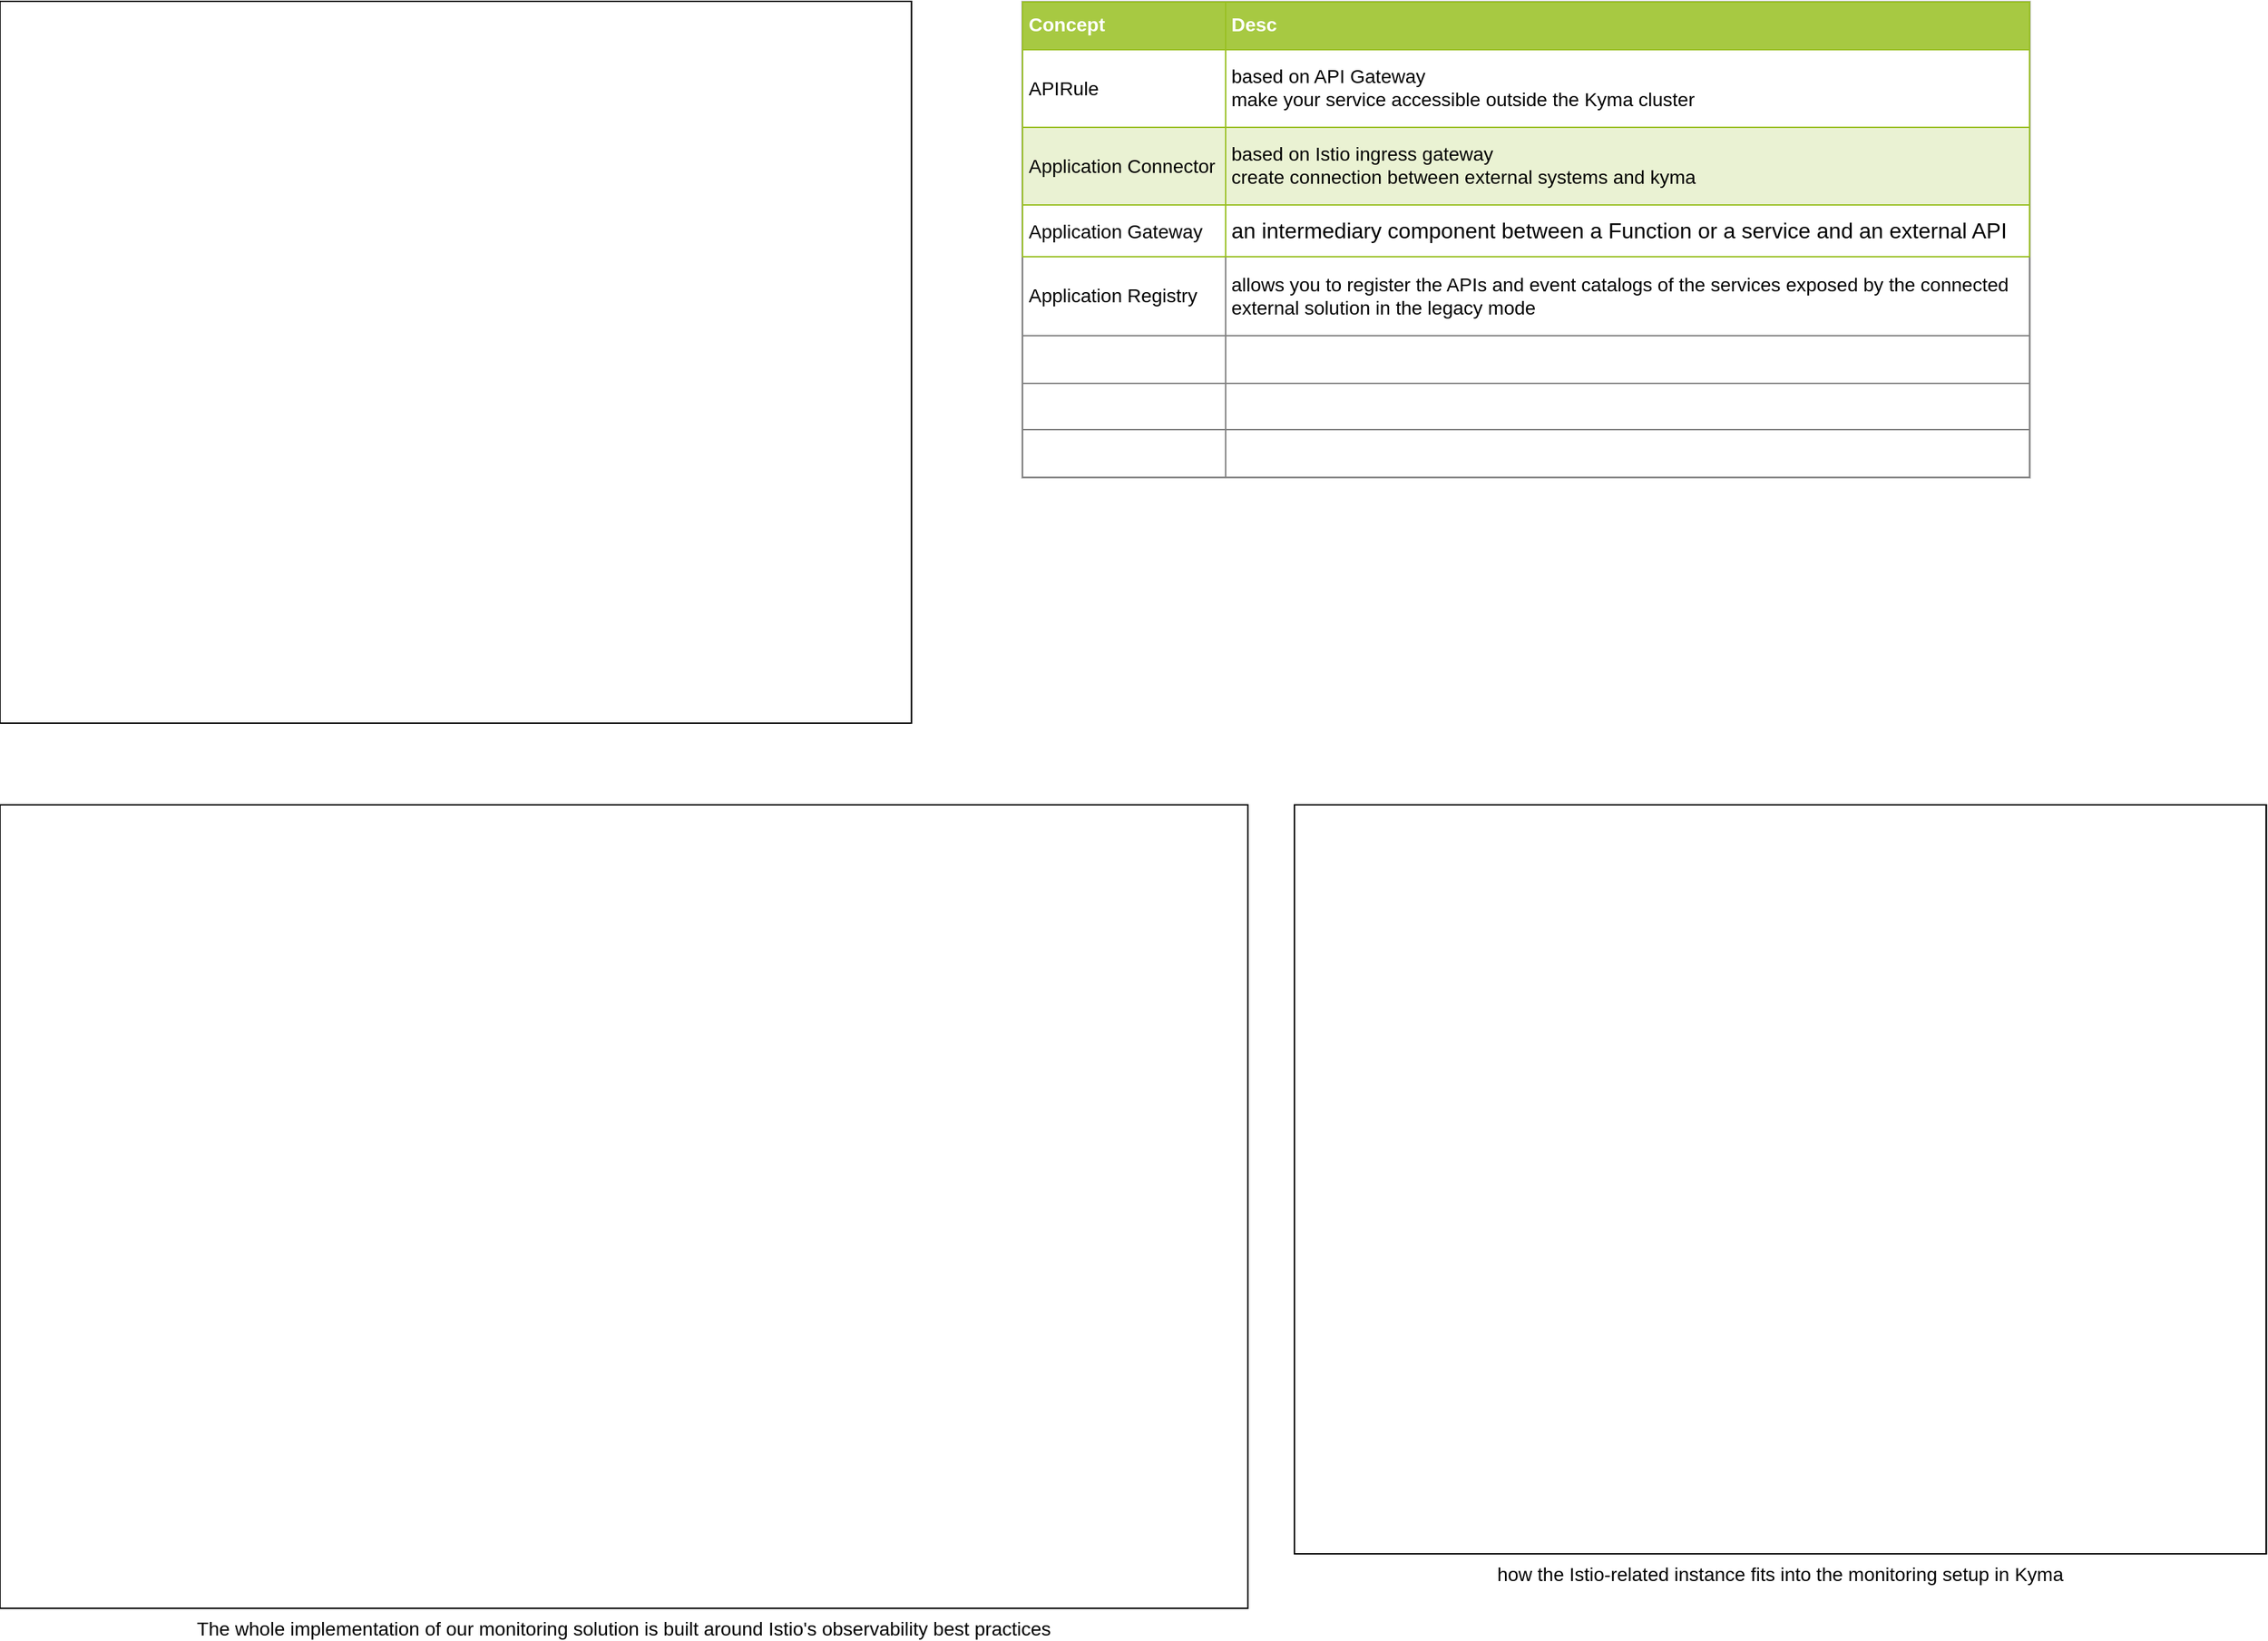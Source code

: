 <mxfile version="16.0.0" type="device"><diagram id="kzWM71ysE3bsU3hfoJv6" name="Main"><mxGraphModel dx="1298" dy="892" grid="1" gridSize="10" guides="1" tooltips="1" connect="1" arrows="1" fold="1" page="1" pageScale="1" pageWidth="850" pageHeight="1100" math="0" shadow="0"><root><mxCell id="0"/><mxCell id="1" parent="0"/><mxCell id="bDUlLowHfmCcaFv5ZY5I-2" value="" style="shape=image;verticalLabelPosition=bottom;labelBackgroundColor=#ffffff;verticalAlign=top;aspect=fixed;imageAspect=0;image=https://kyma-project.io/assets/docs/kyma/latest/01-overview/main-areas/assets/kyma-areas.svg;imageBackground=default;imageBorder=default;" vertex="1" parent="1"><mxGeometry x="10" y="10" width="668.93" height="530" as="geometry"/></mxCell><mxCell id="bDUlLowHfmCcaFv5ZY5I-3" value="&lt;table border=&quot;1&quot; width=&quot;100%&quot; cellpadding=&quot;4&quot; style=&quot;width: 100% ; height: 100% ; border-collapse: collapse ; font-size: 14px&quot;&gt;&lt;tbody&gt;&lt;tr style=&quot;background-color: #a7c942 ; color: #ffffff ; border: 1px solid #98bf21&quot;&gt;&lt;th align=&quot;left&quot;&gt;&lt;font style=&quot;font-size: 14px&quot;&gt;Concept&lt;/font&gt;&lt;/th&gt;&lt;th align=&quot;left&quot;&gt;Desc&lt;/th&gt;&lt;/tr&gt;&lt;tr style=&quot;border: 1px solid #98bf21&quot;&gt;&lt;td&gt;&lt;font style=&quot;font-size: 14px&quot;&gt;APIRule&lt;/font&gt;&lt;/td&gt;&lt;td&gt;&lt;font style=&quot;font-size: 14px&quot;&gt;based on API Gateway&lt;br&gt;make your service accessible outside the Kyma cluster&lt;/font&gt;&lt;/td&gt;&lt;/tr&gt;&lt;tr style=&quot;background-color: #eaf2d3 ; border: 1px solid #98bf21&quot;&gt;&lt;td&gt;&lt;font style=&quot;font-size: 14px&quot;&gt;Application Connector&lt;/font&gt;&lt;/td&gt;&lt;td&gt;based on Istio ingress gateway&lt;br&gt;create connection between external systems and kyma&lt;/td&gt;&lt;/tr&gt;&lt;tr style=&quot;border: 1px solid #98bf21&quot;&gt;&lt;td&gt;Application Gateway&lt;/td&gt;&lt;td&gt;&lt;span style=&quot;font-family: , , &amp;#34;segoe ui&amp;#34; , &amp;#34;helvetica&amp;#34; , &amp;#34;arial&amp;#34; , sans-serif , &amp;#34;apple color emoji&amp;#34; , &amp;#34;segoe ui emoji&amp;#34; , &amp;#34;segoe ui symbol&amp;#34; ; font-size: 16px&quot;&gt;an intermediary component between a Function or a service and an external API&lt;/span&gt;&lt;/td&gt;&lt;/tr&gt;&lt;tr&gt;&lt;td&gt;&lt;font style=&quot;font-size: 14px&quot;&gt;Application Registry&lt;/font&gt;&lt;/td&gt;&lt;td&gt;&lt;font&gt;allows you to register the APIs and event catalogs of the services exposed by the connected&lt;br&gt;external solution in the legacy mode&lt;br&gt;&lt;/font&gt;&lt;/td&gt;&lt;/tr&gt;&lt;tr&gt;&lt;td&gt;&lt;font style=&quot;font-size: 14px&quot;&gt;&lt;br&gt;&lt;/font&gt;&lt;/td&gt;&lt;td&gt;&lt;font style=&quot;font-size: 14px&quot;&gt;&lt;br&gt;&lt;/font&gt;&lt;/td&gt;&lt;/tr&gt;&lt;tr&gt;&lt;td&gt;&lt;font style=&quot;font-size: 14px&quot;&gt;&lt;br&gt;&lt;/font&gt;&lt;/td&gt;&lt;td&gt;&lt;font style=&quot;font-size: 14px&quot;&gt;&lt;br&gt;&lt;/font&gt;&lt;/td&gt;&lt;/tr&gt;&lt;tr&gt;&lt;td&gt;&lt;font style=&quot;font-size: 14px&quot;&gt;&lt;br&gt;&lt;/font&gt;&lt;/td&gt;&lt;td&gt;&lt;font style=&quot;font-size: 14px&quot;&gt;&lt;br&gt;&lt;/font&gt;&lt;/td&gt;&lt;/tr&gt;&lt;/tbody&gt;&lt;/table&gt;" style="text;html=1;strokeColor=#c0c0c0;fillColor=#ffffff;overflow=fill;rounded=0;" vertex="1" parent="1"><mxGeometry x="760" y="10" width="740" height="350" as="geometry"/></mxCell><mxCell id="bDUlLowHfmCcaFv5ZY5I-4" value="The whole implementation of our monitoring solution is built around Istio's observability best practices" style="shape=image;verticalLabelPosition=bottom;labelBackgroundColor=#ffffff;verticalAlign=top;aspect=fixed;imageAspect=0;image=https://kyma-project.io/assets/docs/kyma/latest/01-overview/main-areas/observability/assets/prometheus-setup.svg;imageBorder=default;fontSize=14;" vertex="1" parent="1"><mxGeometry x="10" y="600" width="915.82" height="590" as="geometry"/></mxCell><mxCell id="bDUlLowHfmCcaFv5ZY5I-5" value="how the Istio-related instance fits into the monitoring setup in Kyma" style="shape=image;verticalLabelPosition=bottom;labelBackgroundColor=#ffffff;verticalAlign=top;aspect=fixed;imageAspect=0;image=https://kyma-project.io/assets/docs/kyma/latest/01-overview/main-areas/observability/assets/monitoring-istio.svg;imageBackground=default;fontSize=14;imageBorder=default;" vertex="1" parent="1"><mxGeometry x="960" y="600" width="713.22" height="550" as="geometry"/></mxCell></root></mxGraphModel></diagram></mxfile>